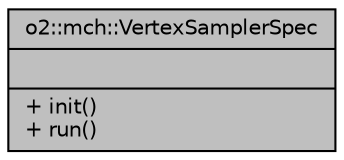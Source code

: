 digraph "o2::mch::VertexSamplerSpec"
{
 // INTERACTIVE_SVG=YES
  bgcolor="transparent";
  edge [fontname="Helvetica",fontsize="10",labelfontname="Helvetica",labelfontsize="10"];
  node [fontname="Helvetica",fontsize="10",shape=record];
  Node1 [label="{o2::mch::VertexSamplerSpec\n||+ init()\l+ run()\l}",height=0.2,width=0.4,color="black", fillcolor="grey75", style="filled", fontcolor="black"];
}
